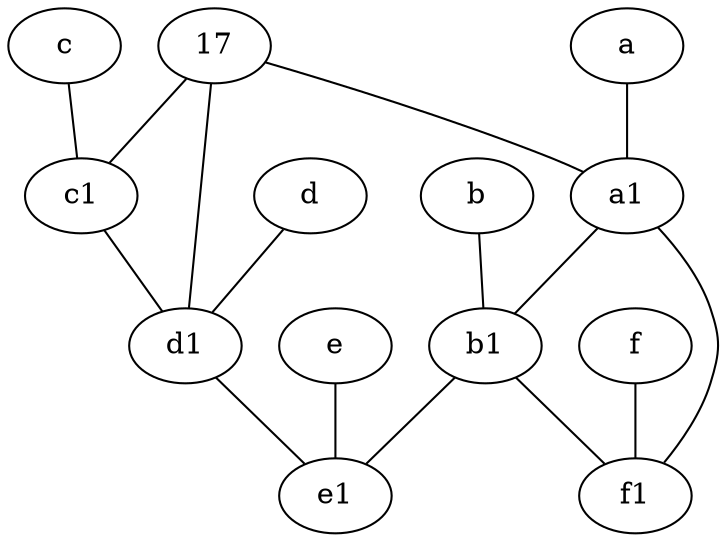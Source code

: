 graph {
	node [labelfontsize=50]
	c [labelfontsize=50 pos="4.5,2!"]
	f [labelfontsize=50 pos="3,9!"]
	a [labelfontsize=50 pos="8,2!"]
	a1 [labelfontsize=50 pos="8,3!"]
	c1 [labelfontsize=50 pos="4.5,3!"]
	b1 [labelfontsize=50 pos="9,4!"]
	d [labelfontsize=50 pos="2,5!"]
	e1 [labelfontsize=50 pos="7,7!"]
	d1 [labelfontsize=50 pos="3,5!"]
	e [labelfontsize=50 pos="7,9!"]
	b [labelfontsize=50 pos="10,4!"]
	17 [labelfontsize=50]
	f1 [labelfontsize=50 pos="3,8!"]
	a1 -- f1
	17 -- d1
	c -- c1
	b1 -- f1
	17 -- c1
	a1 -- b1
	a -- a1
	e -- e1
	b1 -- e1
	b -- b1
	d -- d1
	f -- f1
	c1 -- d1
	d1 -- e1
	17 -- a1
}
